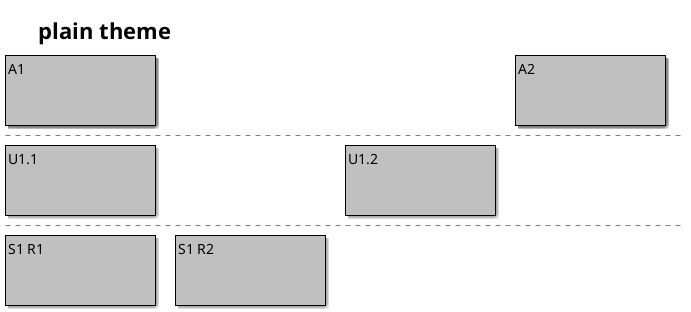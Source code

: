 ' Do not edit
' Theme Gallery
' autogenerated by script
'
@startboard
!theme plain
title plain theme
A1
+U1.1
++S1 R1
++S1 R2 
+U1.2
A2
@endboard
